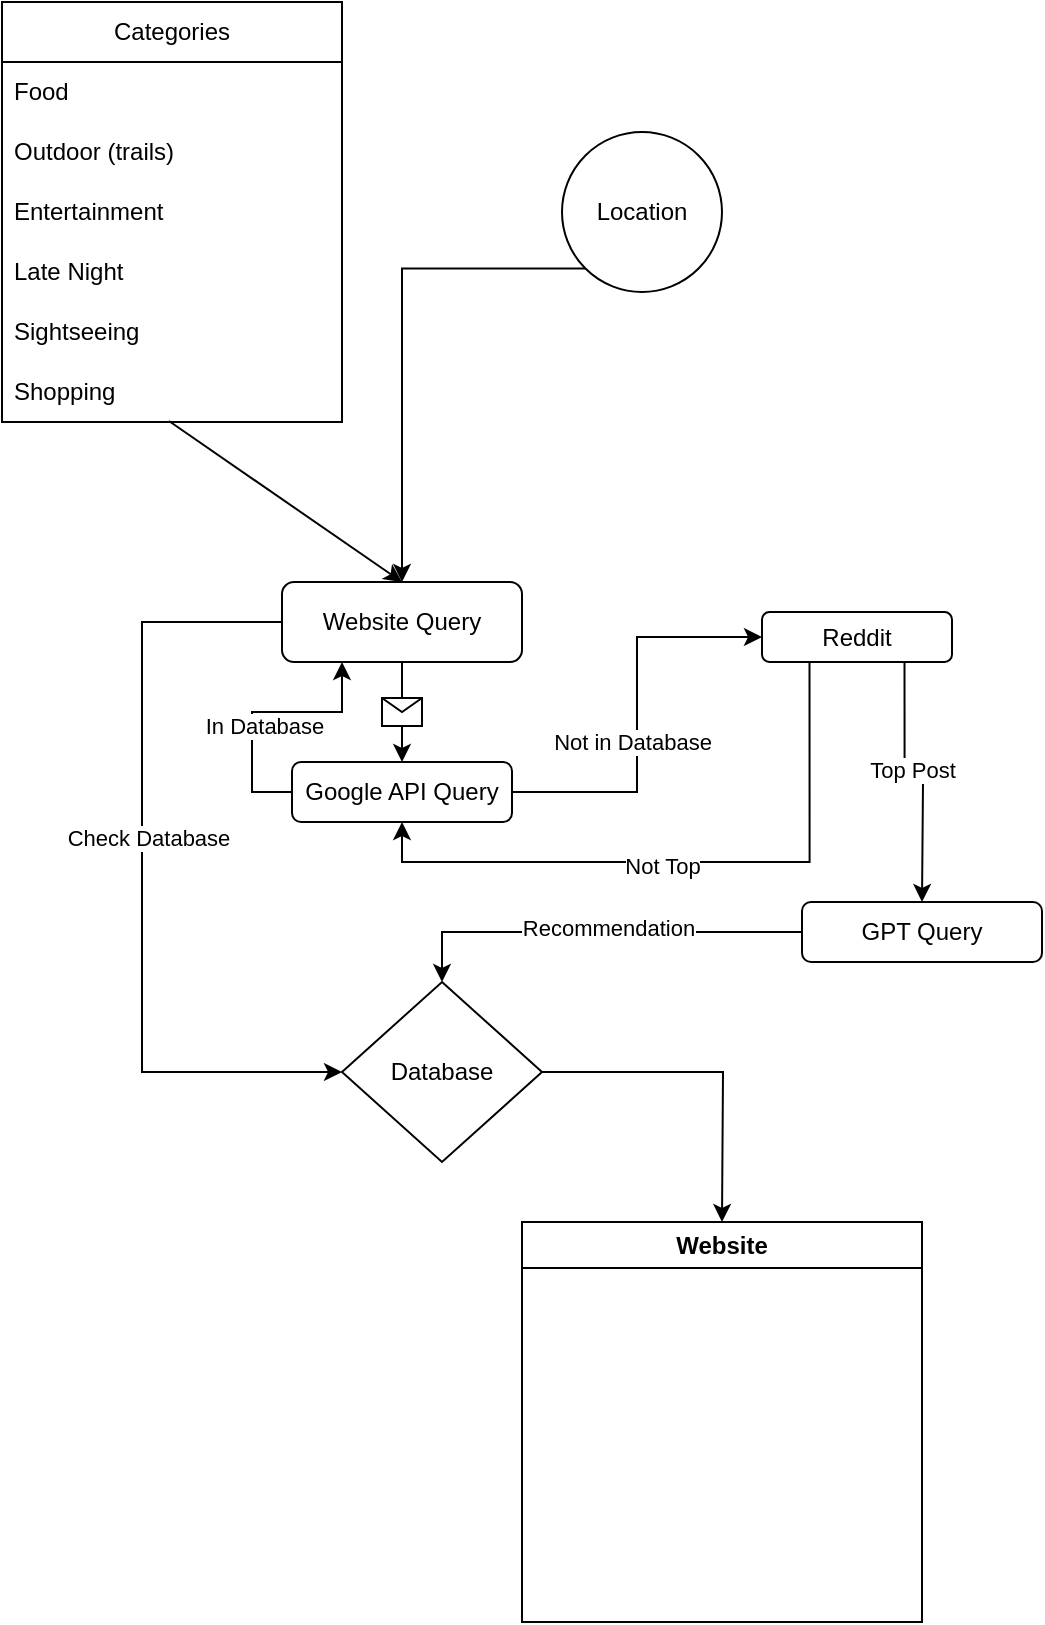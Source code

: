 <mxfile version="22.0.4" type="github">
  <diagram id="C5RBs43oDa-KdzZeNtuy" name="Page-1">
    <mxGraphModel dx="1072" dy="1911" grid="1" gridSize="10" guides="1" tooltips="1" connect="1" arrows="1" fold="1" page="1" pageScale="1" pageWidth="827" pageHeight="1169" math="0" shadow="0">
      <root>
        <mxCell id="WIyWlLk6GJQsqaUBKTNV-0" />
        <mxCell id="WIyWlLk6GJQsqaUBKTNV-1" parent="WIyWlLk6GJQsqaUBKTNV-0" />
        <mxCell id="vZBTC3znSi9mxCyE1oNd-79" style="edgeStyle=orthogonalEdgeStyle;rounded=0;orthogonalLoop=1;jettySize=auto;html=1;exitX=0;exitY=0.5;exitDx=0;exitDy=0;entryX=0;entryY=0.5;entryDx=0;entryDy=0;" edge="1" parent="WIyWlLk6GJQsqaUBKTNV-1" source="WIyWlLk6GJQsqaUBKTNV-3" target="vZBTC3znSi9mxCyE1oNd-70">
          <mxGeometry relative="1" as="geometry">
            <Array as="points">
              <mxPoint x="90" y="100" />
              <mxPoint x="90" y="325" />
            </Array>
          </mxGeometry>
        </mxCell>
        <mxCell id="vZBTC3znSi9mxCyE1oNd-80" value="Check Database" style="edgeLabel;html=1;align=center;verticalAlign=middle;resizable=0;points=[];" vertex="1" connectable="0" parent="vZBTC3znSi9mxCyE1oNd-79">
          <mxGeometry x="-0.102" y="3" relative="1" as="geometry">
            <mxPoint as="offset" />
          </mxGeometry>
        </mxCell>
        <mxCell id="WIyWlLk6GJQsqaUBKTNV-3" value="Website Query" style="rounded=1;whiteSpace=wrap;html=1;fontSize=12;glass=0;strokeWidth=1;shadow=0;" parent="WIyWlLk6GJQsqaUBKTNV-1" vertex="1">
          <mxGeometry x="160" y="80" width="120" height="40" as="geometry" />
        </mxCell>
        <mxCell id="vZBTC3znSi9mxCyE1oNd-4" value="Categories" style="swimlane;fontStyle=0;childLayout=stackLayout;horizontal=1;startSize=30;horizontalStack=0;resizeParent=1;resizeParentMax=0;resizeLast=0;collapsible=1;marginBottom=0;whiteSpace=wrap;html=1;" vertex="1" parent="WIyWlLk6GJQsqaUBKTNV-1">
          <mxGeometry x="20" y="-210" width="170" height="210" as="geometry">
            <mxRectangle x="150" y="-120" width="100" height="30" as="alternateBounds" />
          </mxGeometry>
        </mxCell>
        <mxCell id="vZBTC3znSi9mxCyE1oNd-5" value="Food" style="text;strokeColor=none;fillColor=none;align=left;verticalAlign=middle;spacingLeft=4;spacingRight=4;overflow=hidden;points=[[0,0.5],[1,0.5]];portConstraint=eastwest;rotatable=0;whiteSpace=wrap;html=1;" vertex="1" parent="vZBTC3znSi9mxCyE1oNd-4">
          <mxGeometry y="30" width="170" height="30" as="geometry" />
        </mxCell>
        <mxCell id="vZBTC3znSi9mxCyE1oNd-6" value="Outdoor (trails)" style="text;strokeColor=none;fillColor=none;align=left;verticalAlign=middle;spacingLeft=4;spacingRight=4;overflow=hidden;points=[[0,0.5],[1,0.5]];portConstraint=eastwest;rotatable=0;whiteSpace=wrap;html=1;" vertex="1" parent="vZBTC3znSi9mxCyE1oNd-4">
          <mxGeometry y="60" width="170" height="30" as="geometry" />
        </mxCell>
        <mxCell id="vZBTC3znSi9mxCyE1oNd-7" value="Entertainment" style="text;strokeColor=none;fillColor=none;align=left;verticalAlign=middle;spacingLeft=4;spacingRight=4;overflow=hidden;points=[[0,0.5],[1,0.5]];portConstraint=eastwest;rotatable=0;whiteSpace=wrap;html=1;" vertex="1" parent="vZBTC3znSi9mxCyE1oNd-4">
          <mxGeometry y="90" width="170" height="30" as="geometry" />
        </mxCell>
        <mxCell id="vZBTC3znSi9mxCyE1oNd-10" value="Late Night" style="text;strokeColor=none;fillColor=none;align=left;verticalAlign=middle;spacingLeft=4;spacingRight=4;overflow=hidden;points=[[0,0.5],[1,0.5]];portConstraint=eastwest;rotatable=0;whiteSpace=wrap;html=1;" vertex="1" parent="vZBTC3znSi9mxCyE1oNd-4">
          <mxGeometry y="120" width="170" height="30" as="geometry" />
        </mxCell>
        <mxCell id="vZBTC3znSi9mxCyE1oNd-12" value="Sightseeing" style="text;strokeColor=none;fillColor=none;align=left;verticalAlign=middle;spacingLeft=4;spacingRight=4;overflow=hidden;points=[[0,0.5],[1,0.5]];portConstraint=eastwest;rotatable=0;whiteSpace=wrap;html=1;" vertex="1" parent="vZBTC3znSi9mxCyE1oNd-4">
          <mxGeometry y="150" width="170" height="30" as="geometry" />
        </mxCell>
        <mxCell id="vZBTC3znSi9mxCyE1oNd-11" value="Shopping" style="text;strokeColor=none;fillColor=none;align=left;verticalAlign=middle;spacingLeft=4;spacingRight=4;overflow=hidden;points=[[0,0.5],[1,0.5]];portConstraint=eastwest;rotatable=0;whiteSpace=wrap;html=1;" vertex="1" parent="vZBTC3znSi9mxCyE1oNd-4">
          <mxGeometry y="180" width="170" height="30" as="geometry" />
        </mxCell>
        <mxCell id="vZBTC3znSi9mxCyE1oNd-52" style="edgeStyle=orthogonalEdgeStyle;rounded=0;orthogonalLoop=1;jettySize=auto;html=1;exitX=1;exitY=0.5;exitDx=0;exitDy=0;entryX=0;entryY=0.5;entryDx=0;entryDy=0;" edge="1" parent="WIyWlLk6GJQsqaUBKTNV-1" source="vZBTC3znSi9mxCyE1oNd-14" target="vZBTC3znSi9mxCyE1oNd-51">
          <mxGeometry relative="1" as="geometry" />
        </mxCell>
        <mxCell id="vZBTC3znSi9mxCyE1oNd-76" value="Not in Database" style="edgeLabel;html=1;align=center;verticalAlign=middle;resizable=0;points=[];" vertex="1" connectable="0" parent="vZBTC3znSi9mxCyE1oNd-52">
          <mxGeometry x="-0.131" y="3" relative="1" as="geometry">
            <mxPoint as="offset" />
          </mxGeometry>
        </mxCell>
        <mxCell id="vZBTC3znSi9mxCyE1oNd-77" style="edgeStyle=orthogonalEdgeStyle;rounded=0;orthogonalLoop=1;jettySize=auto;html=1;exitX=0;exitY=0.5;exitDx=0;exitDy=0;entryX=0.25;entryY=1;entryDx=0;entryDy=0;" edge="1" parent="WIyWlLk6GJQsqaUBKTNV-1" source="vZBTC3znSi9mxCyE1oNd-14" target="WIyWlLk6GJQsqaUBKTNV-3">
          <mxGeometry relative="1" as="geometry" />
        </mxCell>
        <mxCell id="vZBTC3znSi9mxCyE1oNd-78" value="In Database" style="edgeLabel;html=1;align=center;verticalAlign=middle;resizable=0;points=[];" vertex="1" connectable="0" parent="vZBTC3znSi9mxCyE1oNd-77">
          <mxGeometry x="-0.187" y="-6" relative="1" as="geometry">
            <mxPoint as="offset" />
          </mxGeometry>
        </mxCell>
        <mxCell id="vZBTC3znSi9mxCyE1oNd-14" value="Google API Query" style="rounded=1;whiteSpace=wrap;html=1;" vertex="1" parent="WIyWlLk6GJQsqaUBKTNV-1">
          <mxGeometry x="165" y="170" width="110" height="30" as="geometry" />
        </mxCell>
        <mxCell id="vZBTC3znSi9mxCyE1oNd-15" value="" style="endArrow=classic;html=1;rounded=0;entryX=0.5;entryY=0;entryDx=0;entryDy=0;exitX=0.491;exitY=0.984;exitDx=0;exitDy=0;exitPerimeter=0;" edge="1" parent="WIyWlLk6GJQsqaUBKTNV-1" source="vZBTC3znSi9mxCyE1oNd-11" target="WIyWlLk6GJQsqaUBKTNV-3">
          <mxGeometry width="50" height="50" relative="1" as="geometry">
            <mxPoint x="210" y="50" as="sourcePoint" />
            <mxPoint x="260" as="targetPoint" />
          </mxGeometry>
        </mxCell>
        <mxCell id="vZBTC3znSi9mxCyE1oNd-16" value="" style="endArrow=classic;html=1;rounded=0;entryX=0.5;entryY=0;entryDx=0;entryDy=0;exitX=0.5;exitY=1;exitDx=0;exitDy=0;" edge="1" parent="WIyWlLk6GJQsqaUBKTNV-1" source="WIyWlLk6GJQsqaUBKTNV-3" target="vZBTC3znSi9mxCyE1oNd-14">
          <mxGeometry relative="1" as="geometry">
            <mxPoint x="170" y="140" as="sourcePoint" />
            <mxPoint x="270" y="140" as="targetPoint" />
          </mxGeometry>
        </mxCell>
        <mxCell id="vZBTC3znSi9mxCyE1oNd-17" value="" style="shape=message;html=1;outlineConnect=0;" vertex="1" parent="vZBTC3znSi9mxCyE1oNd-16">
          <mxGeometry width="20" height="14" relative="1" as="geometry">
            <mxPoint x="-10" y="-7" as="offset" />
          </mxGeometry>
        </mxCell>
        <mxCell id="vZBTC3znSi9mxCyE1oNd-60" style="edgeStyle=orthogonalEdgeStyle;rounded=0;orthogonalLoop=1;jettySize=auto;html=1;exitX=0.75;exitY=1;exitDx=0;exitDy=0;" edge="1" parent="WIyWlLk6GJQsqaUBKTNV-1" source="vZBTC3znSi9mxCyE1oNd-51">
          <mxGeometry relative="1" as="geometry">
            <mxPoint x="480" y="240" as="targetPoint" />
          </mxGeometry>
        </mxCell>
        <mxCell id="vZBTC3znSi9mxCyE1oNd-64" value="Top Post" style="edgeLabel;html=1;align=center;verticalAlign=middle;resizable=0;points=[];" vertex="1" connectable="0" parent="vZBTC3znSi9mxCyE1oNd-60">
          <mxGeometry x="-0.163" y="3" relative="1" as="geometry">
            <mxPoint as="offset" />
          </mxGeometry>
        </mxCell>
        <mxCell id="vZBTC3znSi9mxCyE1oNd-65" style="edgeStyle=orthogonalEdgeStyle;rounded=0;orthogonalLoop=1;jettySize=auto;html=1;exitX=0.25;exitY=1;exitDx=0;exitDy=0;entryX=0.5;entryY=1;entryDx=0;entryDy=0;" edge="1" parent="WIyWlLk6GJQsqaUBKTNV-1" source="vZBTC3znSi9mxCyE1oNd-51" target="vZBTC3znSi9mxCyE1oNd-14">
          <mxGeometry relative="1" as="geometry" />
        </mxCell>
        <mxCell id="vZBTC3znSi9mxCyE1oNd-66" value="&lt;div&gt;Not Top&lt;/div&gt;" style="edgeLabel;html=1;align=center;verticalAlign=middle;resizable=0;points=[];" vertex="1" connectable="0" parent="vZBTC3znSi9mxCyE1oNd-65">
          <mxGeometry x="0.079" y="2" relative="1" as="geometry">
            <mxPoint as="offset" />
          </mxGeometry>
        </mxCell>
        <mxCell id="vZBTC3znSi9mxCyE1oNd-51" value="Reddit" style="rounded=1;whiteSpace=wrap;html=1;" vertex="1" parent="WIyWlLk6GJQsqaUBKTNV-1">
          <mxGeometry x="400" y="95" width="95" height="25" as="geometry" />
        </mxCell>
        <mxCell id="vZBTC3znSi9mxCyE1oNd-67" style="edgeStyle=orthogonalEdgeStyle;rounded=0;orthogonalLoop=1;jettySize=auto;html=1;exitX=0;exitY=0.5;exitDx=0;exitDy=0;entryX=0.5;entryY=0;entryDx=0;entryDy=0;" edge="1" parent="WIyWlLk6GJQsqaUBKTNV-1" source="vZBTC3znSi9mxCyE1oNd-62" target="vZBTC3znSi9mxCyE1oNd-70">
          <mxGeometry relative="1" as="geometry">
            <mxPoint x="170" y="280" as="targetPoint" />
            <Array as="points">
              <mxPoint x="240" y="255" />
            </Array>
          </mxGeometry>
        </mxCell>
        <mxCell id="vZBTC3znSi9mxCyE1oNd-69" value="&lt;div&gt;Recommendation&lt;/div&gt;" style="edgeLabel;html=1;align=center;verticalAlign=middle;resizable=0;points=[];" vertex="1" connectable="0" parent="vZBTC3znSi9mxCyE1oNd-67">
          <mxGeometry x="-0.053" y="-2" relative="1" as="geometry">
            <mxPoint as="offset" />
          </mxGeometry>
        </mxCell>
        <mxCell id="vZBTC3znSi9mxCyE1oNd-62" value="GPT Query" style="rounded=1;whiteSpace=wrap;html=1;" vertex="1" parent="WIyWlLk6GJQsqaUBKTNV-1">
          <mxGeometry x="420" y="240" width="120" height="30" as="geometry" />
        </mxCell>
        <mxCell id="vZBTC3znSi9mxCyE1oNd-81" style="edgeStyle=orthogonalEdgeStyle;rounded=0;orthogonalLoop=1;jettySize=auto;html=1;exitX=1;exitY=0.5;exitDx=0;exitDy=0;" edge="1" parent="WIyWlLk6GJQsqaUBKTNV-1" source="vZBTC3znSi9mxCyE1oNd-70">
          <mxGeometry relative="1" as="geometry">
            <mxPoint x="380" y="400" as="targetPoint" />
          </mxGeometry>
        </mxCell>
        <mxCell id="vZBTC3znSi9mxCyE1oNd-70" value="Database" style="rhombus;whiteSpace=wrap;html=1;" vertex="1" parent="WIyWlLk6GJQsqaUBKTNV-1">
          <mxGeometry x="190" y="280" width="100" height="90" as="geometry" />
        </mxCell>
        <mxCell id="vZBTC3znSi9mxCyE1oNd-75" style="edgeStyle=orthogonalEdgeStyle;rounded=0;orthogonalLoop=1;jettySize=auto;html=1;exitX=0;exitY=1;exitDx=0;exitDy=0;entryX=0.5;entryY=0;entryDx=0;entryDy=0;" edge="1" parent="WIyWlLk6GJQsqaUBKTNV-1" source="vZBTC3znSi9mxCyE1oNd-72" target="WIyWlLk6GJQsqaUBKTNV-3">
          <mxGeometry relative="1" as="geometry" />
        </mxCell>
        <mxCell id="vZBTC3znSi9mxCyE1oNd-72" value="Location" style="ellipse;whiteSpace=wrap;html=1;aspect=fixed;" vertex="1" parent="WIyWlLk6GJQsqaUBKTNV-1">
          <mxGeometry x="300" y="-145" width="80" height="80" as="geometry" />
        </mxCell>
        <mxCell id="vZBTC3znSi9mxCyE1oNd-82" value="Website" style="swimlane;whiteSpace=wrap;html=1;" vertex="1" parent="WIyWlLk6GJQsqaUBKTNV-1">
          <mxGeometry x="280" y="400" width="200" height="200" as="geometry" />
        </mxCell>
      </root>
    </mxGraphModel>
  </diagram>
</mxfile>
